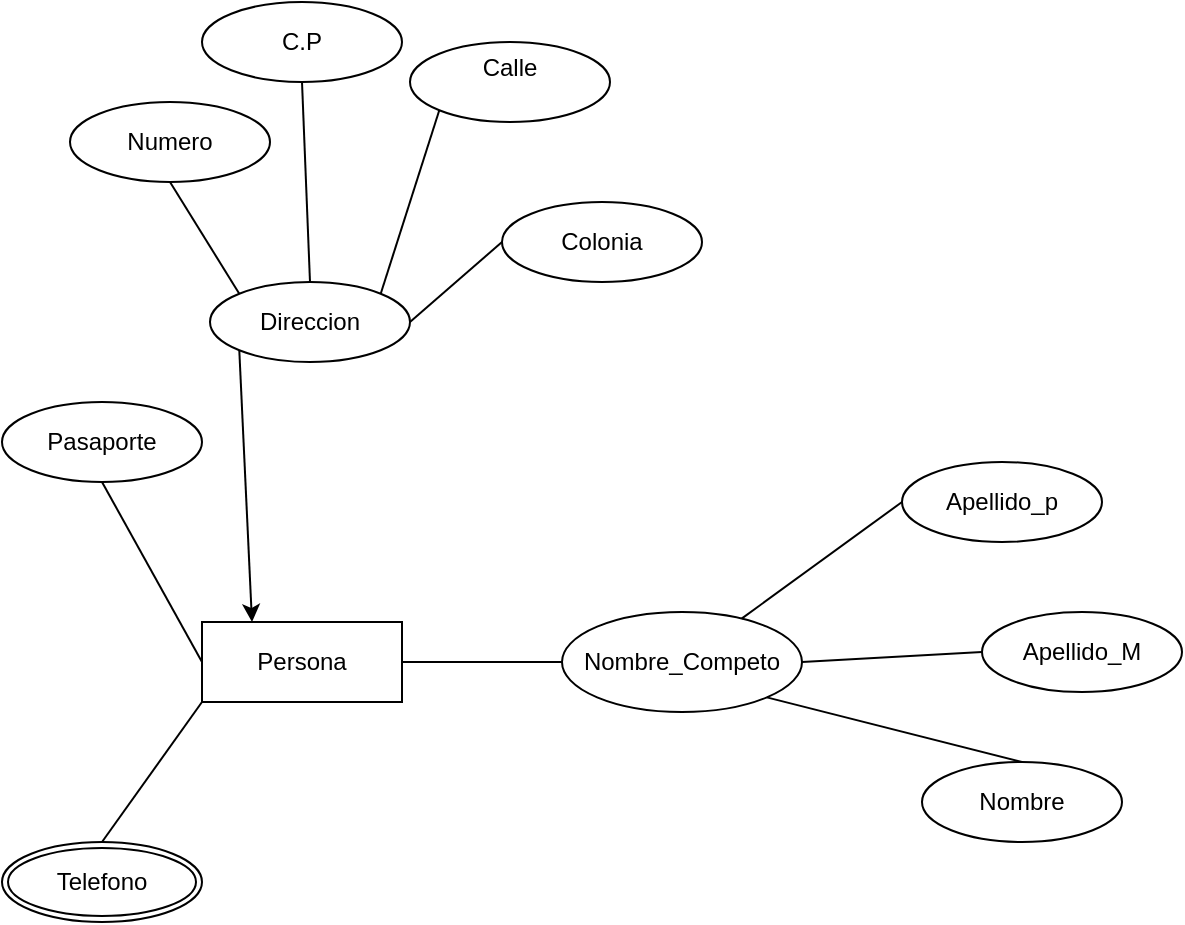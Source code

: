 <mxfile version="24.4.4" type="github">
  <diagram name="Página-1" id="H__Pmpp9VfEYQt3rshP8">
    <mxGraphModel dx="880" dy="561" grid="1" gridSize="10" guides="1" tooltips="1" connect="1" arrows="1" fold="1" page="1" pageScale="1" pageWidth="827" pageHeight="1169" math="0" shadow="0">
      <root>
        <mxCell id="0" />
        <mxCell id="1" parent="0" />
        <mxCell id="XjrlPrrpOa6o11PsiybX-1" value="Persona" style="whiteSpace=wrap;html=1;align=center;" vertex="1" parent="1">
          <mxGeometry x="150" y="340" width="100" height="40" as="geometry" />
        </mxCell>
        <mxCell id="XjrlPrrpOa6o11PsiybX-2" value="Pasaporte" style="ellipse;whiteSpace=wrap;html=1;align=center;" vertex="1" parent="1">
          <mxGeometry x="50" y="230" width="100" height="40" as="geometry" />
        </mxCell>
        <mxCell id="XjrlPrrpOa6o11PsiybX-3" style="rounded=0;orthogonalLoop=1;jettySize=auto;html=1;exitX=0.5;exitY=1;exitDx=0;exitDy=0;entryX=0;entryY=0.5;entryDx=0;entryDy=0;endArrow=none;endFill=0;" edge="1" parent="1" source="XjrlPrrpOa6o11PsiybX-2" target="XjrlPrrpOa6o11PsiybX-1">
          <mxGeometry relative="1" as="geometry" />
        </mxCell>
        <mxCell id="XjrlPrrpOa6o11PsiybX-16" style="rounded=0;orthogonalLoop=1;jettySize=auto;html=1;exitX=0;exitY=1;exitDx=0;exitDy=0;entryX=0.25;entryY=0;entryDx=0;entryDy=0;" edge="1" parent="1" source="XjrlPrrpOa6o11PsiybX-4" target="XjrlPrrpOa6o11PsiybX-1">
          <mxGeometry relative="1" as="geometry" />
        </mxCell>
        <mxCell id="XjrlPrrpOa6o11PsiybX-4" value="Direccion" style="ellipse;whiteSpace=wrap;html=1;align=center;" vertex="1" parent="1">
          <mxGeometry x="154" y="170" width="100" height="40" as="geometry" />
        </mxCell>
        <mxCell id="XjrlPrrpOa6o11PsiybX-13" style="rounded=0;orthogonalLoop=1;jettySize=auto;html=1;exitX=0;exitY=1;exitDx=0;exitDy=0;entryX=1;entryY=0;entryDx=0;entryDy=0;endArrow=none;endFill=0;" edge="1" parent="1" source="XjrlPrrpOa6o11PsiybX-5" target="XjrlPrrpOa6o11PsiybX-4">
          <mxGeometry relative="1" as="geometry" />
        </mxCell>
        <mxCell id="XjrlPrrpOa6o11PsiybX-5" value="Calle&lt;div&gt;&lt;br&gt;&lt;/div&gt;" style="ellipse;whiteSpace=wrap;html=1;align=center;" vertex="1" parent="1">
          <mxGeometry x="254" y="50" width="100" height="40" as="geometry" />
        </mxCell>
        <mxCell id="XjrlPrrpOa6o11PsiybX-11" style="rounded=0;orthogonalLoop=1;jettySize=auto;html=1;exitX=0.5;exitY=1;exitDx=0;exitDy=0;entryX=0;entryY=0;entryDx=0;entryDy=0;endArrow=none;endFill=0;" edge="1" parent="1" source="XjrlPrrpOa6o11PsiybX-6" target="XjrlPrrpOa6o11PsiybX-4">
          <mxGeometry relative="1" as="geometry" />
        </mxCell>
        <mxCell id="XjrlPrrpOa6o11PsiybX-6" value="Numero" style="ellipse;whiteSpace=wrap;html=1;align=center;" vertex="1" parent="1">
          <mxGeometry x="84" y="80" width="100" height="40" as="geometry" />
        </mxCell>
        <mxCell id="XjrlPrrpOa6o11PsiybX-12" style="rounded=0;orthogonalLoop=1;jettySize=auto;html=1;exitX=0.5;exitY=1;exitDx=0;exitDy=0;entryX=0.5;entryY=0;entryDx=0;entryDy=0;endArrow=none;endFill=0;" edge="1" parent="1" source="XjrlPrrpOa6o11PsiybX-7" target="XjrlPrrpOa6o11PsiybX-4">
          <mxGeometry relative="1" as="geometry" />
        </mxCell>
        <mxCell id="XjrlPrrpOa6o11PsiybX-7" value="C.P" style="ellipse;whiteSpace=wrap;html=1;align=center;" vertex="1" parent="1">
          <mxGeometry x="150" y="30" width="100" height="40" as="geometry" />
        </mxCell>
        <mxCell id="XjrlPrrpOa6o11PsiybX-14" style="rounded=0;orthogonalLoop=1;jettySize=auto;html=1;exitX=0;exitY=0.5;exitDx=0;exitDy=0;entryX=1;entryY=0.5;entryDx=0;entryDy=0;endArrow=none;endFill=0;" edge="1" parent="1" source="XjrlPrrpOa6o11PsiybX-8" target="XjrlPrrpOa6o11PsiybX-4">
          <mxGeometry relative="1" as="geometry" />
        </mxCell>
        <mxCell id="XjrlPrrpOa6o11PsiybX-8" value="Colonia" style="ellipse;whiteSpace=wrap;html=1;align=center;" vertex="1" parent="1">
          <mxGeometry x="300" y="130" width="100" height="40" as="geometry" />
        </mxCell>
        <mxCell id="XjrlPrrpOa6o11PsiybX-17" value="Apellido_p" style="ellipse;whiteSpace=wrap;html=1;align=center;" vertex="1" parent="1">
          <mxGeometry x="500" y="260" width="100" height="40" as="geometry" />
        </mxCell>
        <mxCell id="XjrlPrrpOa6o11PsiybX-18" value="Apellido_M" style="ellipse;whiteSpace=wrap;html=1;align=center;" vertex="1" parent="1">
          <mxGeometry x="540" y="335" width="100" height="40" as="geometry" />
        </mxCell>
        <mxCell id="XjrlPrrpOa6o11PsiybX-19" value="Nombre_Competo" style="ellipse;whiteSpace=wrap;html=1;align=center;" vertex="1" parent="1">
          <mxGeometry x="330" y="335" width="120" height="50" as="geometry" />
        </mxCell>
        <mxCell id="XjrlPrrpOa6o11PsiybX-20" value="Nombre" style="ellipse;whiteSpace=wrap;html=1;align=center;" vertex="1" parent="1">
          <mxGeometry x="510" y="410" width="100" height="40" as="geometry" />
        </mxCell>
        <mxCell id="XjrlPrrpOa6o11PsiybX-22" value="" style="endArrow=none;html=1;rounded=0;entryX=0;entryY=0.5;entryDx=0;entryDy=0;" edge="1" parent="1" source="XjrlPrrpOa6o11PsiybX-19" target="XjrlPrrpOa6o11PsiybX-17">
          <mxGeometry relative="1" as="geometry">
            <mxPoint x="450" y="340" as="sourcePoint" />
            <mxPoint x="610" y="340" as="targetPoint" />
          </mxGeometry>
        </mxCell>
        <mxCell id="XjrlPrrpOa6o11PsiybX-23" value="" style="endArrow=none;html=1;rounded=0;exitX=1;exitY=0.5;exitDx=0;exitDy=0;entryX=0;entryY=0.5;entryDx=0;entryDy=0;" edge="1" parent="1" source="XjrlPrrpOa6o11PsiybX-19" target="XjrlPrrpOa6o11PsiybX-18">
          <mxGeometry relative="1" as="geometry">
            <mxPoint x="450" y="340" as="sourcePoint" />
            <mxPoint x="610" y="340" as="targetPoint" />
          </mxGeometry>
        </mxCell>
        <mxCell id="XjrlPrrpOa6o11PsiybX-24" value="" style="endArrow=none;html=1;rounded=0;exitX=1;exitY=1;exitDx=0;exitDy=0;entryX=0.5;entryY=0;entryDx=0;entryDy=0;" edge="1" parent="1" source="XjrlPrrpOa6o11PsiybX-19" target="XjrlPrrpOa6o11PsiybX-20">
          <mxGeometry relative="1" as="geometry">
            <mxPoint x="450" y="340" as="sourcePoint" />
            <mxPoint x="460" y="440" as="targetPoint" />
          </mxGeometry>
        </mxCell>
        <mxCell id="XjrlPrrpOa6o11PsiybX-25" value="" style="endArrow=none;html=1;rounded=0;exitX=1;exitY=0.5;exitDx=0;exitDy=0;entryX=0;entryY=0.5;entryDx=0;entryDy=0;" edge="1" parent="1" source="XjrlPrrpOa6o11PsiybX-1" target="XjrlPrrpOa6o11PsiybX-19">
          <mxGeometry relative="1" as="geometry">
            <mxPoint x="320" y="430" as="sourcePoint" />
            <mxPoint x="610" y="340" as="targetPoint" />
          </mxGeometry>
        </mxCell>
        <mxCell id="XjrlPrrpOa6o11PsiybX-27" value="Telefono" style="ellipse;shape=doubleEllipse;margin=3;whiteSpace=wrap;html=1;align=center;" vertex="1" parent="1">
          <mxGeometry x="50" y="450" width="100" height="40" as="geometry" />
        </mxCell>
        <mxCell id="XjrlPrrpOa6o11PsiybX-28" value="" style="endArrow=none;html=1;rounded=0;exitX=0;exitY=1;exitDx=0;exitDy=0;entryX=0.5;entryY=0;entryDx=0;entryDy=0;" edge="1" parent="1" source="XjrlPrrpOa6o11PsiybX-1" target="XjrlPrrpOa6o11PsiybX-27">
          <mxGeometry relative="1" as="geometry">
            <mxPoint x="210" y="580" as="sourcePoint" />
            <mxPoint x="370" y="580" as="targetPoint" />
          </mxGeometry>
        </mxCell>
      </root>
    </mxGraphModel>
  </diagram>
</mxfile>
